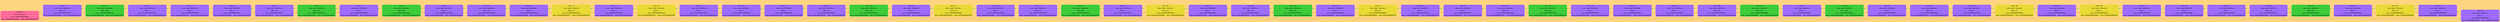 digraph G
{
charset="latin1";
label="List";
 labelloc="t";
 fontsize=30
 fontname="DejaVu Sans";
 fontcolor="#FFFFFF"

rankdir=LR; splines=ortho; size="200,300"; bgcolor="#ffd480";
{ node_0x5030000000d0 [shape = record; style="rounded, filled", fillcolor="#ff6699", color="#FFE9C7", label=" { Phantom } | {data: Phantom } | { curr: 0x5030000000d0 } | { { prev: 0x503000000bb0 } | { next: 0x503000000100 } }  "] 
}
node_0x503000000100 [shape = record; style="rounded, filled", fillcolor="#9966FF", color="#FFE9C7", label=" { num: 0 } | { data_type: KeyWord } | {data: int } | { curr: 0x503000000100 } | { { prev: 0x5030000000d0 } | { next: 0x503000000130 } }  "] 
node_0x503000000130 [shape = record; style="rounded, filled", fillcolor="#34cb34", color="#FFE9C7", label=" { num: 1 } | { data_type: Identifier } | {data: main } | { curr: 0x503000000130 } | { { prev: 0x503000000100 } | { next: 0x503000000160 } }  "] 
node_0x503000000160 [shape = record; style="rounded, filled", fillcolor="#9966FF", color="#FFE9C7", label=" { num: 2 } | { data_type: KeyWord } | {data: &#x28; } | { curr: 0x503000000160 } | { { prev: 0x503000000130 } | { next: 0x503000000190 } }  "] 
node_0x503000000190 [shape = record; style="rounded, filled", fillcolor="#9966FF", color="#FFE9C7", label=" { num: 3 } | { data_type: KeyWord } | {data: &#x29; } | { curr: 0x503000000190 } | { { prev: 0x503000000160 } | { next: 0x5030000001c0 } }  "] 
node_0x5030000001c0 [shape = record; style="rounded, filled", fillcolor="#9966FF", color="#FFE9C7", label=" { num: 4 } | { data_type: KeyWord } | {data: &#x7B; } | { curr: 0x5030000001c0 } | { { prev: 0x503000000190 } | { next: 0x5030000001f0 } }  "] 
node_0x5030000001f0 [shape = record; style="rounded, filled", fillcolor="#9966FF", color="#FFE9C7", label=" { num: 5 } | { data_type: KeyWord } | {data: int } | { curr: 0x5030000001f0 } | { { prev: 0x5030000001c0 } | { next: 0x503000000220 } }  "] 
node_0x503000000220 [shape = record; style="rounded, filled", fillcolor="#34cb34", color="#FFE9C7", label=" { num: 6 } | { data_type: Identifier } | {data: one } | { curr: 0x503000000220 } | { { prev: 0x5030000001f0 } | { next: 0x503000000250 } }  "] 
node_0x503000000250 [shape = record; style="rounded, filled", fillcolor="#9966FF", color="#FFE9C7", label=" { num: 7 } | { data_type: KeyWord } | {data: &#x3D; } | { curr: 0x503000000250 } | { { prev: 0x503000000220 } | { next: 0x503000000280 } }  "] 
node_0x503000000280 [shape = record; style="rounded, filled", fillcolor="#34cb34", color="#FFE9C7", label=" { num: 8 } | { data_type: Identifier } | {data: func } | { curr: 0x503000000280 } | { { prev: 0x503000000250 } | { next: 0x5030000002b0 } }  "] 
node_0x5030000002b0 [shape = record; style="rounded, filled", fillcolor="#9966FF", color="#FFE9C7", label=" { num: 9 } | { data_type: KeyWord } | {data: &#x28; } | { curr: 0x5030000002b0 } | { { prev: 0x503000000280 } | { next: 0x5030000002e0 } }  "] 
node_0x5030000002e0 [shape = record; style="rounded, filled", fillcolor="#9966FF", color="#FFE9C7", label=" { num: 10 } | { data_type: KeyWord } | {data: sin } | { curr: 0x5030000002e0 } | { { prev: 0x5030000002b0 } | { next: 0x503000000310 } }  "] 
node_0x503000000310 [shape = record; style="rounded, filled", fillcolor="#9966FF", color="#FFE9C7", label=" { num: 11 } | { data_type: KeyWord } | {data: &#x28; } | { curr: 0x503000000310 } | { { prev: 0x5030000002e0 } | { next: 0x503000000340 } }  "] 
node_0x503000000340 [shape = record; style="rounded, filled", fillcolor="#e8d92e", color="#FFE9C7", label=" { num: 12 } | { data_type: Constant } | {data: 15 } | { curr: 0x503000000340 } | { { prev: 0x503000000310 } | { next: 0x503000000370 } }  "] 
node_0x503000000370 [shape = record; style="rounded, filled", fillcolor="#9966FF", color="#FFE9C7", label=" { num: 13 } | { data_type: KeyWord } | {data: &#x2B; } | { curr: 0x503000000370 } | { { prev: 0x503000000340 } | { next: 0x5030000003a0 } }  "] 
node_0x5030000003a0 [shape = record; style="rounded, filled", fillcolor="#e8d92e", color="#FFE9C7", label=" { num: 14 } | { data_type: Constant } | {data: 1 } | { curr: 0x5030000003a0 } | { { prev: 0x503000000370 } | { next: 0x5030000003d0 } }  "] 
node_0x5030000003d0 [shape = record; style="rounded, filled", fillcolor="#9966FF", color="#FFE9C7", label=" { num: 15 } | { data_type: KeyWord } | {data: &#x29; } | { curr: 0x5030000003d0 } | { { prev: 0x5030000003a0 } | { next: 0x503000000400 } }  "] 
node_0x503000000400 [shape = record; style="rounded, filled", fillcolor="#9966FF", color="#FFE9C7", label=" { num: 16 } | { data_type: KeyWord } | {data: &#x29; } | { curr: 0x503000000400 } | { { prev: 0x5030000003d0 } | { next: 0x503000000430 } }  "] 
node_0x503000000430 [shape = record; style="rounded, filled", fillcolor="#9966FF", color="#FFE9C7", label=" { num: 17 } | { data_type: KeyWord } | {data: &#x3B; } | { curr: 0x503000000430 } | { { prev: 0x503000000400 } | { next: 0x503000000460 } }  "] 
node_0x503000000460 [shape = record; style="rounded, filled", fillcolor="#9966FF", color="#FFE9C7", label=" { num: 18 } | { data_type: KeyWord } | {data: int } | { curr: 0x503000000460 } | { { prev: 0x503000000430 } | { next: 0x503000000490 } }  "] 
node_0x503000000490 [shape = record; style="rounded, filled", fillcolor="#34cb34", color="#FFE9C7", label=" { num: 19 } | { data_type: Identifier } | {data: one } | { curr: 0x503000000490 } | { { prev: 0x503000000460 } | { next: 0x5030000004c0 } }  "] 
node_0x5030000004c0 [shape = record; style="rounded, filled", fillcolor="#9966FF", color="#FFE9C7", label=" { num: 20 } | { data_type: KeyWord } | {data: &#x3D; } | { curr: 0x5030000004c0 } | { { prev: 0x503000000490 } | { next: 0x5030000004f0 } }  "] 
node_0x5030000004f0 [shape = record; style="rounded, filled", fillcolor="#e8d92e", color="#FFE9C7", label=" { num: 21 } | { data_type: Constant } | {data: 15 } | { curr: 0x5030000004f0 } | { { prev: 0x5030000004c0 } | { next: 0x503000000520 } }  "] 
node_0x503000000520 [shape = record; style="rounded, filled", fillcolor="#9966FF", color="#FFE9C7", label=" { num: 22 } | { data_type: KeyWord } | {data: &#x3B; } | { curr: 0x503000000520 } | { { prev: 0x5030000004f0 } | { next: 0x503000000550 } }  "] 
node_0x503000000550 [shape = record; style="rounded, filled", fillcolor="#9966FF", color="#FFE9C7", label=" { num: 23 } | { data_type: KeyWord } | {data: int } | { curr: 0x503000000550 } | { { prev: 0x503000000520 } | { next: 0x503000000580 } }  "] 
node_0x503000000580 [shape = record; style="rounded, filled", fillcolor="#34cb34", color="#FFE9C7", label=" { num: 24 } | { data_type: Identifier } | {data: two } | { curr: 0x503000000580 } | { { prev: 0x503000000550 } | { next: 0x5030000005b0 } }  "] 
node_0x5030000005b0 [shape = record; style="rounded, filled", fillcolor="#9966FF", color="#FFE9C7", label=" { num: 25 } | { data_type: KeyWord } | {data: &#x3D; } | { curr: 0x5030000005b0 } | { { prev: 0x503000000580 } | { next: 0x5030000005e0 } }  "] 
node_0x5030000005e0 [shape = record; style="rounded, filled", fillcolor="#e8d92e", color="#FFE9C7", label=" { num: 26 } | { data_type: Constant } | {data: 15 } | { curr: 0x5030000005e0 } | { { prev: 0x5030000005b0 } | { next: 0x503000000610 } }  "] 
node_0x503000000610 [shape = record; style="rounded, filled", fillcolor="#9966FF", color="#FFE9C7", label=" { num: 27 } | { data_type: KeyWord } | {data: &#x3B; } | { curr: 0x503000000610 } | { { prev: 0x5030000005e0 } | { next: 0x503000000640 } }  "] 
node_0x503000000640 [shape = record; style="rounded, filled", fillcolor="#9966FF", color="#FFE9C7", label=" { num: 28 } | { data_type: KeyWord } | {data: int } | { curr: 0x503000000640 } | { { prev: 0x503000000610 } | { next: 0x503000000670 } }  "] 
node_0x503000000670 [shape = record; style="rounded, filled", fillcolor="#34cb34", color="#FFE9C7", label=" { num: 29 } | { data_type: Identifier } | {data: two } | { curr: 0x503000000670 } | { { prev: 0x503000000640 } | { next: 0x5030000006a0 } }  "] 
node_0x5030000006a0 [shape = record; style="rounded, filled", fillcolor="#9966FF", color="#FFE9C7", label=" { num: 30 } | { data_type: KeyWord } | {data: &#x3D; } | { curr: 0x5030000006a0 } | { { prev: 0x503000000670 } | { next: 0x5030000006d0 } }  "] 
node_0x5030000006d0 [shape = record; style="rounded, filled", fillcolor="#e8d92e", color="#FFE9C7", label=" { num: 31 } | { data_type: Constant } | {data: 15 } | { curr: 0x5030000006d0 } | { { prev: 0x5030000006a0 } | { next: 0x503000000700 } }  "] 
node_0x503000000700 [shape = record; style="rounded, filled", fillcolor="#9966FF", color="#FFE9C7", label=" { num: 32 } | { data_type: KeyWord } | {data: &#x3B; } | { curr: 0x503000000700 } | { { prev: 0x5030000006d0 } | { next: 0x503000000730 } }  "] 
node_0x503000000730 [shape = record; style="rounded, filled", fillcolor="#9966FF", color="#FFE9C7", label=" { num: 33 } | { data_type: KeyWord } | {data: &#x7D; } | { curr: 0x503000000730 } | { { prev: 0x503000000700 } | { next: 0x503000000760 } }  "] 
node_0x503000000760 [shape = record; style="rounded, filled", fillcolor="#9966FF", color="#FFE9C7", label=" { num: 34 } | { data_type: KeyWord } | {data: int } | { curr: 0x503000000760 } | { { prev: 0x503000000730 } | { next: 0x503000000790 } }  "] 
node_0x503000000790 [shape = record; style="rounded, filled", fillcolor="#34cb34", color="#FFE9C7", label=" { num: 35 } | { data_type: Identifier } | {data: foo } | { curr: 0x503000000790 } | { { prev: 0x503000000760 } | { next: 0x5030000007c0 } }  "] 
node_0x5030000007c0 [shape = record; style="rounded, filled", fillcolor="#9966FF", color="#FFE9C7", label=" { num: 36 } | { data_type: KeyWord } | {data: &#x28; } | { curr: 0x5030000007c0 } | { { prev: 0x503000000790 } | { next: 0x5030000007f0 } }  "] 
node_0x5030000007f0 [shape = record; style="rounded, filled", fillcolor="#9966FF", color="#FFE9C7", label=" { num: 37 } | { data_type: KeyWord } | {data: &#x29; } | { curr: 0x5030000007f0 } | { { prev: 0x5030000007c0 } | { next: 0x503000000820 } }  "] 
node_0x503000000820 [shape = record; style="rounded, filled", fillcolor="#9966FF", color="#FFE9C7", label=" { num: 38 } | { data_type: KeyWord } | {data: &#x7B; } | { curr: 0x503000000820 } | { { prev: 0x5030000007f0 } | { next: 0x503000000850 } }  "] 
node_0x503000000850 [shape = record; style="rounded, filled", fillcolor="#9966FF", color="#FFE9C7", label=" { num: 39 } | { data_type: KeyWord } | {data: int } | { curr: 0x503000000850 } | { { prev: 0x503000000820 } | { next: 0x503000000880 } }  "] 
node_0x503000000880 [shape = record; style="rounded, filled", fillcolor="#34cb34", color="#FFE9C7", label=" { num: 40 } | { data_type: Identifier } | {data: one } | { curr: 0x503000000880 } | { { prev: 0x503000000850 } | { next: 0x5030000008b0 } }  "] 
node_0x5030000008b0 [shape = record; style="rounded, filled", fillcolor="#9966FF", color="#FFE9C7", label=" { num: 41 } | { data_type: KeyWord } | {data: &#x3D; } | { curr: 0x5030000008b0 } | { { prev: 0x503000000880 } | { next: 0x5030000008e0 } }  "] 
node_0x5030000008e0 [shape = record; style="rounded, filled", fillcolor="#34cb34", color="#FFE9C7", label=" { num: 42 } | { data_type: Identifier } | {data: func } | { curr: 0x5030000008e0 } | { { prev: 0x5030000008b0 } | { next: 0x503000000910 } }  "] 
node_0x503000000910 [shape = record; style="rounded, filled", fillcolor="#9966FF", color="#FFE9C7", label=" { num: 43 } | { data_type: KeyWord } | {data: &#x28; } | { curr: 0x503000000910 } | { { prev: 0x5030000008e0 } | { next: 0x503000000940 } }  "] 
node_0x503000000940 [shape = record; style="rounded, filled", fillcolor="#9966FF", color="#FFE9C7", label=" { num: 44 } | { data_type: KeyWord } | {data: sin } | { curr: 0x503000000940 } | { { prev: 0x503000000910 } | { next: 0x503000000970 } }  "] 
node_0x503000000970 [shape = record; style="rounded, filled", fillcolor="#9966FF", color="#FFE9C7", label=" { num: 45 } | { data_type: KeyWord } | {data: &#x28; } | { curr: 0x503000000970 } | { { prev: 0x503000000940 } | { next: 0x5030000009a0 } }  "] 
node_0x5030000009a0 [shape = record; style="rounded, filled", fillcolor="#e8d92e", color="#FFE9C7", label=" { num: 46 } | { data_type: Constant } | {data: 15 } | { curr: 0x5030000009a0 } | { { prev: 0x503000000970 } | { next: 0x5030000009d0 } }  "] 
node_0x5030000009d0 [shape = record; style="rounded, filled", fillcolor="#9966FF", color="#FFE9C7", label=" { num: 47 } | { data_type: KeyWord } | {data: &#x2B; } | { curr: 0x5030000009d0 } | { { prev: 0x5030000009a0 } | { next: 0x503000000a00 } }  "] 
node_0x503000000a00 [shape = record; style="rounded, filled", fillcolor="#e8d92e", color="#FFE9C7", label=" { num: 48 } | { data_type: Constant } | {data: 1 } | { curr: 0x503000000a00 } | { { prev: 0x5030000009d0 } | { next: 0x503000000a30 } }  "] 
node_0x503000000a30 [shape = record; style="rounded, filled", fillcolor="#9966FF", color="#FFE9C7", label=" { num: 49 } | { data_type: KeyWord } | {data: &#x29; } | { curr: 0x503000000a30 } | { { prev: 0x503000000a00 } | { next: 0x503000000a60 } }  "] 
node_0x503000000a60 [shape = record; style="rounded, filled", fillcolor="#9966FF", color="#FFE9C7", label=" { num: 50 } | { data_type: KeyWord } | {data: &#x29; } | { curr: 0x503000000a60 } | { { prev: 0x503000000a30 } | { next: 0x503000000a90 } }  "] 
node_0x503000000a90 [shape = record; style="rounded, filled", fillcolor="#9966FF", color="#FFE9C7", label=" { num: 51 } | { data_type: KeyWord } | {data: &#x3B; } | { curr: 0x503000000a90 } | { { prev: 0x503000000a60 } | { next: 0x503000000ac0 } }  "] 
node_0x503000000ac0 [shape = record; style="rounded, filled", fillcolor="#9966FF", color="#FFE9C7", label=" { num: 52 } | { data_type: KeyWord } | {data: int } | { curr: 0x503000000ac0 } | { { prev: 0x503000000a90 } | { next: 0x503000000af0 } }  "] 
node_0x503000000af0 [shape = record; style="rounded, filled", fillcolor="#34cb34", color="#FFE9C7", label=" { num: 53 } | { data_type: Identifier } | {data: one } | { curr: 0x503000000af0 } | { { prev: 0x503000000ac0 } | { next: 0x503000000b20 } }  "] 
node_0x503000000b20 [shape = record; style="rounded, filled", fillcolor="#9966FF", color="#FFE9C7", label=" { num: 54 } | { data_type: KeyWord } | {data: &#x3D; } | { curr: 0x503000000b20 } | { { prev: 0x503000000af0 } | { next: 0x503000000b50 } }  "] 
node_0x503000000b50 [shape = record; style="rounded, filled", fillcolor="#e8d92e", color="#FFE9C7", label=" { num: 55 } | { data_type: Constant } | {data: 15 } | { curr: 0x503000000b50 } | { { prev: 0x503000000b20 } | { next: 0x503000000b80 } }  "] 
node_0x503000000b80 [shape = record; style="rounded, filled", fillcolor="#9966FF", color="#FFE9C7", label=" { num: 56 } | { data_type: KeyWord } | {data: &#x3B; } | { curr: 0x503000000b80 } | { { prev: 0x503000000b50 } | { next: 0x503000000bb0 } }  "] 
node_0x503000000bb0 [shape = record; style="rounded, filled", fillcolor="#9966FF", color="#FFE9C7", label=" { num: 57 } | { data_type: KeyWord } | {data: &#x7D; } | { curr: 0x503000000bb0 } | { { prev: 0x503000000b80 } | { next: 0x5030000000d0 } }  "] 

node_0x5030000000d0 -> node_0x503000000100 [color ="#ff6699"];
node_0x5030000000d0 -> node_0x503000000bb0 [color ="#34cb34"];
node_0x503000000100 -> node_0x503000000130 [color ="#ff6699"];
node_0x503000000100 -> node_0x5030000000d0 [color ="#34cb34"];
node_0x503000000130 -> node_0x503000000160 [color ="#ff6699"];
node_0x503000000130 -> node_0x503000000100 [color ="#34cb34"];
node_0x503000000160 -> node_0x503000000190 [color ="#ff6699"];
node_0x503000000160 -> node_0x503000000130 [color ="#34cb34"];
node_0x503000000190 -> node_0x5030000001c0 [color ="#ff6699"];
node_0x503000000190 -> node_0x503000000160 [color ="#34cb34"];
node_0x5030000001c0 -> node_0x5030000001f0 [color ="#ff6699"];
node_0x5030000001c0 -> node_0x503000000190 [color ="#34cb34"];
node_0x5030000001f0 -> node_0x503000000220 [color ="#ff6699"];
node_0x5030000001f0 -> node_0x5030000001c0 [color ="#34cb34"];
node_0x503000000220 -> node_0x503000000250 [color ="#ff6699"];
node_0x503000000220 -> node_0x5030000001f0 [color ="#34cb34"];
node_0x503000000250 -> node_0x503000000280 [color ="#ff6699"];
node_0x503000000250 -> node_0x503000000220 [color ="#34cb34"];
node_0x503000000280 -> node_0x5030000002b0 [color ="#ff6699"];
node_0x503000000280 -> node_0x503000000250 [color ="#34cb34"];
node_0x5030000002b0 -> node_0x5030000002e0 [color ="#ff6699"];
node_0x5030000002b0 -> node_0x503000000280 [color ="#34cb34"];
node_0x5030000002e0 -> node_0x503000000310 [color ="#ff6699"];
node_0x5030000002e0 -> node_0x5030000002b0 [color ="#34cb34"];
node_0x503000000310 -> node_0x503000000340 [color ="#ff6699"];
node_0x503000000310 -> node_0x5030000002e0 [color ="#34cb34"];
node_0x503000000340 -> node_0x503000000370 [color ="#ff6699"];
node_0x503000000340 -> node_0x503000000310 [color ="#34cb34"];
node_0x503000000370 -> node_0x5030000003a0 [color ="#ff6699"];
node_0x503000000370 -> node_0x503000000340 [color ="#34cb34"];
node_0x5030000003a0 -> node_0x5030000003d0 [color ="#ff6699"];
node_0x5030000003a0 -> node_0x503000000370 [color ="#34cb34"];
node_0x5030000003d0 -> node_0x503000000400 [color ="#ff6699"];
node_0x5030000003d0 -> node_0x5030000003a0 [color ="#34cb34"];
node_0x503000000400 -> node_0x503000000430 [color ="#ff6699"];
node_0x503000000400 -> node_0x5030000003d0 [color ="#34cb34"];
node_0x503000000430 -> node_0x503000000460 [color ="#ff6699"];
node_0x503000000430 -> node_0x503000000400 [color ="#34cb34"];
node_0x503000000460 -> node_0x503000000490 [color ="#ff6699"];
node_0x503000000460 -> node_0x503000000430 [color ="#34cb34"];
node_0x503000000490 -> node_0x5030000004c0 [color ="#ff6699"];
node_0x503000000490 -> node_0x503000000460 [color ="#34cb34"];
node_0x5030000004c0 -> node_0x5030000004f0 [color ="#ff6699"];
node_0x5030000004c0 -> node_0x503000000490 [color ="#34cb34"];
node_0x5030000004f0 -> node_0x503000000520 [color ="#ff6699"];
node_0x5030000004f0 -> node_0x5030000004c0 [color ="#34cb34"];
node_0x503000000520 -> node_0x503000000550 [color ="#ff6699"];
node_0x503000000520 -> node_0x5030000004f0 [color ="#34cb34"];
node_0x503000000550 -> node_0x503000000580 [color ="#ff6699"];
node_0x503000000550 -> node_0x503000000520 [color ="#34cb34"];
node_0x503000000580 -> node_0x5030000005b0 [color ="#ff6699"];
node_0x503000000580 -> node_0x503000000550 [color ="#34cb34"];
node_0x5030000005b0 -> node_0x5030000005e0 [color ="#ff6699"];
node_0x5030000005b0 -> node_0x503000000580 [color ="#34cb34"];
node_0x5030000005e0 -> node_0x503000000610 [color ="#ff6699"];
node_0x5030000005e0 -> node_0x5030000005b0 [color ="#34cb34"];
node_0x503000000610 -> node_0x503000000640 [color ="#ff6699"];
node_0x503000000610 -> node_0x5030000005e0 [color ="#34cb34"];
node_0x503000000640 -> node_0x503000000670 [color ="#ff6699"];
node_0x503000000640 -> node_0x503000000610 [color ="#34cb34"];
node_0x503000000670 -> node_0x5030000006a0 [color ="#ff6699"];
node_0x503000000670 -> node_0x503000000640 [color ="#34cb34"];
node_0x5030000006a0 -> node_0x5030000006d0 [color ="#ff6699"];
node_0x5030000006a0 -> node_0x503000000670 [color ="#34cb34"];
node_0x5030000006d0 -> node_0x503000000700 [color ="#ff6699"];
node_0x5030000006d0 -> node_0x5030000006a0 [color ="#34cb34"];
node_0x503000000700 -> node_0x503000000730 [color ="#ff6699"];
node_0x503000000700 -> node_0x5030000006d0 [color ="#34cb34"];
node_0x503000000730 -> node_0x503000000760 [color ="#ff6699"];
node_0x503000000730 -> node_0x503000000700 [color ="#34cb34"];
node_0x503000000760 -> node_0x503000000790 [color ="#ff6699"];
node_0x503000000760 -> node_0x503000000730 [color ="#34cb34"];
node_0x503000000790 -> node_0x5030000007c0 [color ="#ff6699"];
node_0x503000000790 -> node_0x503000000760 [color ="#34cb34"];
node_0x5030000007c0 -> node_0x5030000007f0 [color ="#ff6699"];
node_0x5030000007c0 -> node_0x503000000790 [color ="#34cb34"];
node_0x5030000007f0 -> node_0x503000000820 [color ="#ff6699"];
node_0x5030000007f0 -> node_0x5030000007c0 [color ="#34cb34"];
node_0x503000000820 -> node_0x503000000850 [color ="#ff6699"];
node_0x503000000820 -> node_0x5030000007f0 [color ="#34cb34"];
node_0x503000000850 -> node_0x503000000880 [color ="#ff6699"];
node_0x503000000850 -> node_0x503000000820 [color ="#34cb34"];
node_0x503000000880 -> node_0x5030000008b0 [color ="#ff6699"];
node_0x503000000880 -> node_0x503000000850 [color ="#34cb34"];
node_0x5030000008b0 -> node_0x5030000008e0 [color ="#ff6699"];
node_0x5030000008b0 -> node_0x503000000880 [color ="#34cb34"];
node_0x5030000008e0 -> node_0x503000000910 [color ="#ff6699"];
node_0x5030000008e0 -> node_0x5030000008b0 [color ="#34cb34"];
node_0x503000000910 -> node_0x503000000940 [color ="#ff6699"];
node_0x503000000910 -> node_0x5030000008e0 [color ="#34cb34"];
node_0x503000000940 -> node_0x503000000970 [color ="#ff6699"];
node_0x503000000940 -> node_0x503000000910 [color ="#34cb34"];
node_0x503000000970 -> node_0x5030000009a0 [color ="#ff6699"];
node_0x503000000970 -> node_0x503000000940 [color ="#34cb34"];
node_0x5030000009a0 -> node_0x5030000009d0 [color ="#ff6699"];
node_0x5030000009a0 -> node_0x503000000970 [color ="#34cb34"];
node_0x5030000009d0 -> node_0x503000000a00 [color ="#ff6699"];
node_0x5030000009d0 -> node_0x5030000009a0 [color ="#34cb34"];
node_0x503000000a00 -> node_0x503000000a30 [color ="#ff6699"];
node_0x503000000a00 -> node_0x5030000009d0 [color ="#34cb34"];
node_0x503000000a30 -> node_0x503000000a60 [color ="#ff6699"];
node_0x503000000a30 -> node_0x503000000a00 [color ="#34cb34"];
node_0x503000000a60 -> node_0x503000000a90 [color ="#ff6699"];
node_0x503000000a60 -> node_0x503000000a30 [color ="#34cb34"];
node_0x503000000a90 -> node_0x503000000ac0 [color ="#ff6699"];
node_0x503000000a90 -> node_0x503000000a60 [color ="#34cb34"];
node_0x503000000ac0 -> node_0x503000000af0 [color ="#ff6699"];
node_0x503000000ac0 -> node_0x503000000a90 [color ="#34cb34"];
node_0x503000000af0 -> node_0x503000000b20 [color ="#ff6699"];
node_0x503000000af0 -> node_0x503000000ac0 [color ="#34cb34"];
node_0x503000000b20 -> node_0x503000000b50 [color ="#ff6699"];
node_0x503000000b20 -> node_0x503000000af0 [color ="#34cb34"];
node_0x503000000b50 -> node_0x503000000b80 [color ="#ff6699"];
node_0x503000000b50 -> node_0x503000000b20 [color ="#34cb34"];
node_0x503000000b80 -> node_0x503000000bb0 [color ="#ff6699"];
node_0x503000000b80 -> node_0x503000000b50 [color ="#34cb34"];
node_0x503000000bb0 -> node_0x5030000000d0 [color ="#ff6699"];
node_0x503000000bb0 -> node_0x503000000b80 [color ="#34cb34"];

}
